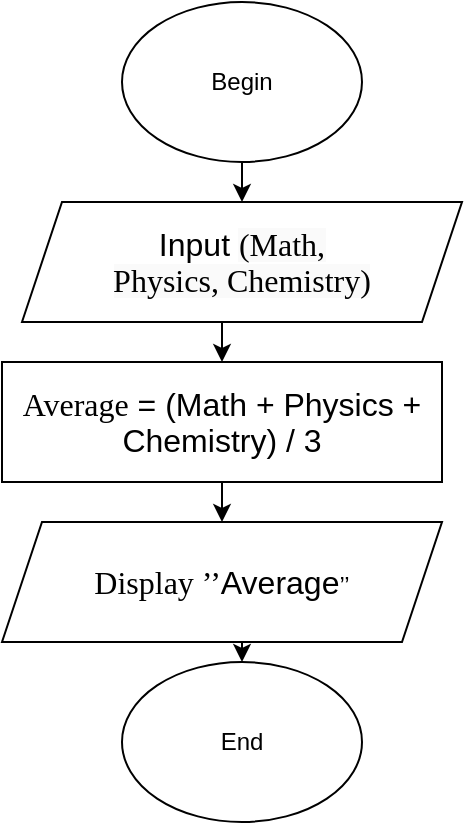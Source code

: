 <mxfile version="19.0.3" type="device"><diagram id="nyaXyf3RJDWmw2-g-mlX" name="Page-1"><mxGraphModel dx="868" dy="563" grid="1" gridSize="10" guides="1" tooltips="1" connect="1" arrows="1" fold="1" page="1" pageScale="1" pageWidth="850" pageHeight="1100" math="0" shadow="0"><root><mxCell id="0"/><mxCell id="1" parent="0"/><mxCell id="3L1grGAL-IqOEdWhjSgs-7" style="edgeStyle=orthogonalEdgeStyle;rounded=0;orthogonalLoop=1;jettySize=auto;html=1;exitX=0.5;exitY=1;exitDx=0;exitDy=0;entryX=0.5;entryY=0;entryDx=0;entryDy=0;" edge="1" parent="1" source="3L1grGAL-IqOEdWhjSgs-1" target="3L1grGAL-IqOEdWhjSgs-2"><mxGeometry relative="1" as="geometry"/></mxCell><mxCell id="3L1grGAL-IqOEdWhjSgs-1" value="Begin" style="ellipse;whiteSpace=wrap;html=1;" vertex="1" parent="1"><mxGeometry x="270" y="80" width="120" height="80" as="geometry"/></mxCell><mxCell id="3L1grGAL-IqOEdWhjSgs-8" style="edgeStyle=orthogonalEdgeStyle;rounded=0;orthogonalLoop=1;jettySize=auto;html=1;exitX=0.5;exitY=1;exitDx=0;exitDy=0;entryX=0.5;entryY=0;entryDx=0;entryDy=0;" edge="1" parent="1" source="3L1grGAL-IqOEdWhjSgs-2" target="3L1grGAL-IqOEdWhjSgs-3"><mxGeometry relative="1" as="geometry"/></mxCell><mxCell id="3L1grGAL-IqOEdWhjSgs-2" value="&lt;p class=&quot;MsoNormal&quot;&gt;&lt;span style=&quot;font-size:12.0pt;line-height:107%&quot;&gt;Input &lt;/span&gt;&lt;span style=&quot;font-size:12.0pt;line-height:107%;font-family:Consolas;background:#FAFAFA&quot;&gt;(Math,&lt;br/&gt;Physics, Chemistry)&lt;/span&gt;&lt;/p&gt;" style="shape=parallelogram;perimeter=parallelogramPerimeter;whiteSpace=wrap;html=1;fixedSize=1;" vertex="1" parent="1"><mxGeometry x="220" y="180" width="220" height="60" as="geometry"/></mxCell><mxCell id="3L1grGAL-IqOEdWhjSgs-9" style="edgeStyle=orthogonalEdgeStyle;rounded=0;orthogonalLoop=1;jettySize=auto;html=1;exitX=0.5;exitY=1;exitDx=0;exitDy=0;entryX=0.5;entryY=0;entryDx=0;entryDy=0;" edge="1" parent="1" source="3L1grGAL-IqOEdWhjSgs-3" target="3L1grGAL-IqOEdWhjSgs-5"><mxGeometry relative="1" as="geometry"/></mxCell><mxCell id="3L1grGAL-IqOEdWhjSgs-3" value="&lt;span class=&quot;hljs-attr&quot;&gt;&lt;span style=&quot;font-size:12.0pt;&lt;br/&gt;line-height:107%;font-family:Consolas;mso-fareast-font-family:Calibri;&lt;br/&gt;mso-fareast-theme-font:minor-latin;mso-bidi-font-family:&amp;quot;Times New Roman&amp;quot;;&lt;br/&gt;mso-bidi-theme-font:minor-bidi;mso-ansi-language:EN-US;mso-fareast-language:&lt;br/&gt;EN-US;mso-bidi-language:AR-SA&quot;&gt;Average&lt;/span&gt;&lt;/span&gt;&lt;span style=&quot;font-size:12.0pt;line-height:107%;font-family:&lt;br/&gt;Consolas;mso-fareast-font-family:Calibri;mso-fareast-theme-font:minor-latin;&lt;br/&gt;mso-bidi-font-family:&amp;quot;Times New Roman&amp;quot;;mso-bidi-theme-font:minor-bidi;&lt;br/&gt;background:#FAFAFA;mso-ansi-language:EN-US;mso-fareast-language:EN-US;&lt;br/&gt;mso-bidi-language:AR-SA&quot;&gt; = (Math + Physics + Chemistry) / &lt;/span&gt;&lt;span style=&quot;box-sizing: border-box;&quot;&gt;&lt;span class=&quot;hljs-number&quot;&gt;&lt;span style=&quot;font-size:12.0pt;line-height:107%;&lt;br/&gt;font-family:Consolas;mso-fareast-font-family:Calibri;mso-fareast-theme-font:&lt;br/&gt;minor-latin;mso-bidi-font-family:&amp;quot;Times New Roman&amp;quot;;mso-bidi-theme-font:minor-bidi;&lt;br/&gt;mso-ansi-language:EN-US;mso-fareast-language:EN-US;mso-bidi-language:AR-SA&quot;&gt;3&lt;/span&gt;&lt;/span&gt;&lt;/span&gt;" style="rounded=0;whiteSpace=wrap;html=1;" vertex="1" parent="1"><mxGeometry x="210" y="260" width="220" height="60" as="geometry"/></mxCell><mxCell id="3L1grGAL-IqOEdWhjSgs-10" style="edgeStyle=orthogonalEdgeStyle;rounded=0;orthogonalLoop=1;jettySize=auto;html=1;exitX=0.5;exitY=1;exitDx=0;exitDy=0;entryX=0.5;entryY=0;entryDx=0;entryDy=0;" edge="1" parent="1" source="3L1grGAL-IqOEdWhjSgs-5" target="3L1grGAL-IqOEdWhjSgs-6"><mxGeometry relative="1" as="geometry"/></mxCell><mxCell id="3L1grGAL-IqOEdWhjSgs-5" value="&lt;p class=&quot;MsoNormal&quot;&gt;&lt;span class=&quot;hljs-number&quot;&gt;&lt;span style=&quot;font-size:12.0pt;&lt;br/&gt;line-height:107%;font-family:Consolas&quot;&gt;Display ’’&lt;/span&gt;&lt;/span&gt;&lt;span class=&quot;hljs-attr&quot;&gt;&lt;span style=&quot;font-size:12.0pt;line-height:107%;font-family:&lt;br/&gt;Consolas&quot;&gt;Average&lt;/span&gt;’’&lt;/span&gt;&lt;/p&gt;" style="shape=parallelogram;perimeter=parallelogramPerimeter;whiteSpace=wrap;html=1;fixedSize=1;" vertex="1" parent="1"><mxGeometry x="210" y="340" width="220" height="60" as="geometry"/></mxCell><mxCell id="3L1grGAL-IqOEdWhjSgs-6" value="End" style="ellipse;whiteSpace=wrap;html=1;" vertex="1" parent="1"><mxGeometry x="270" y="410" width="120" height="80" as="geometry"/></mxCell></root></mxGraphModel></diagram></mxfile>